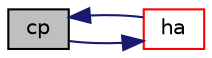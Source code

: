digraph "cp"
{
  bgcolor="transparent";
  edge [fontname="Helvetica",fontsize="10",labelfontname="Helvetica",labelfontsize="10"];
  node [fontname="Helvetica",fontsize="10",shape=record];
  rankdir="LR";
  Node147 [label="cp",height=0.2,width=0.4,color="black", fillcolor="grey75", style="filled", fontcolor="black"];
  Node147 -> Node148 [color="midnightblue",fontsize="10",style="solid",fontname="Helvetica"];
  Node148 [label="ha",height=0.2,width=0.4,color="red",URL="$a31713.html#a94fe7b61e38a21bcb5f8787a013210bf",tooltip="Absolute Enthalpy [J/kmol]. "];
  Node148 -> Node147 [color="midnightblue",fontsize="10",style="solid",fontname="Helvetica"];
}
